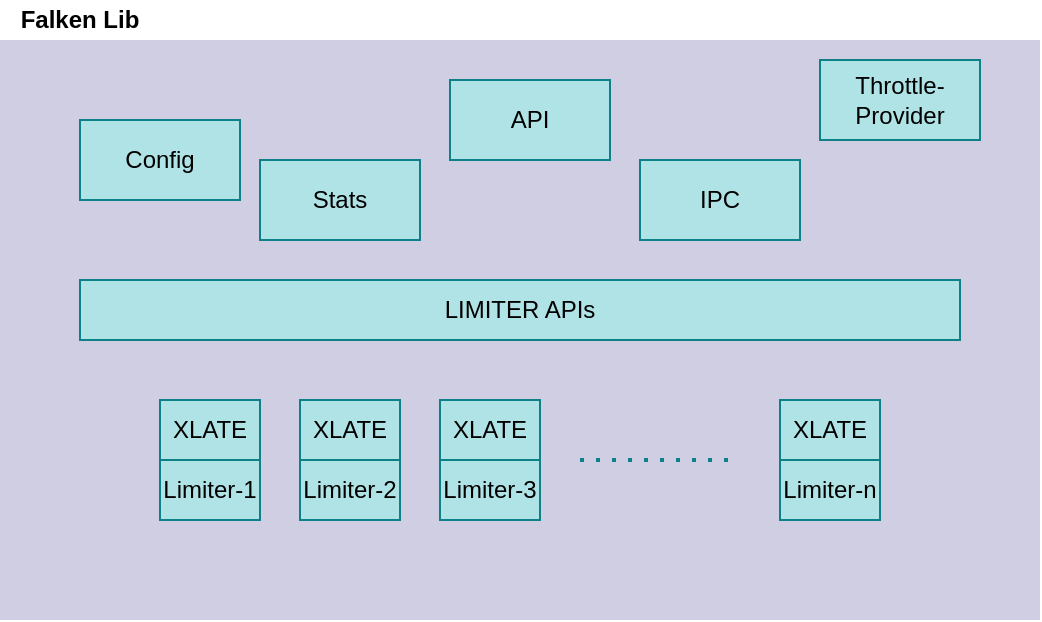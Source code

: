 <mxfile version="14.5.8" type="github">
  <diagram id="fB9Eh8dIpnwtOsZ-yIyv" name="Page-1">
    <mxGraphModel dx="1360" dy="834" grid="1" gridSize="10" guides="1" tooltips="1" connect="1" arrows="1" fold="1" page="1" pageScale="1" pageWidth="850" pageHeight="1100" math="0" shadow="0">
      <root>
        <mxCell id="0" />
        <mxCell id="1" parent="0" />
        <mxCell id="yEI-yNnaO1hdgGgS4cHr-19" value="" style="rounded=0;whiteSpace=wrap;html=1;fillColor=#d0cee2;strokeColor=none;" vertex="1" parent="1">
          <mxGeometry x="120" y="80" width="520" height="290" as="geometry" />
        </mxCell>
        <mxCell id="yEI-yNnaO1hdgGgS4cHr-1" value="Config" style="rounded=0;whiteSpace=wrap;html=1;fillColor=#b0e3e6;strokeColor=#0e8088;" vertex="1" parent="1">
          <mxGeometry x="160" y="120" width="80" height="40" as="geometry" />
        </mxCell>
        <mxCell id="yEI-yNnaO1hdgGgS4cHr-3" value="Stats" style="rounded=0;whiteSpace=wrap;html=1;fillColor=#b0e3e6;strokeColor=#0e8088;" vertex="1" parent="1">
          <mxGeometry x="250" y="140" width="80" height="40" as="geometry" />
        </mxCell>
        <mxCell id="yEI-yNnaO1hdgGgS4cHr-4" value="API" style="rounded=0;whiteSpace=wrap;html=1;fillColor=#b0e3e6;strokeColor=#0e8088;" vertex="1" parent="1">
          <mxGeometry x="345" y="100" width="80" height="40" as="geometry" />
        </mxCell>
        <mxCell id="yEI-yNnaO1hdgGgS4cHr-5" value="IPC" style="rounded=0;whiteSpace=wrap;html=1;fillColor=#b0e3e6;strokeColor=#0e8088;" vertex="1" parent="1">
          <mxGeometry x="440" y="140" width="80" height="40" as="geometry" />
        </mxCell>
        <mxCell id="yEI-yNnaO1hdgGgS4cHr-6" value="XLATE" style="rounded=0;whiteSpace=wrap;html=1;fillColor=#b0e3e6;strokeColor=#0e8088;" vertex="1" parent="1">
          <mxGeometry x="200" y="260" width="50" height="30" as="geometry" />
        </mxCell>
        <mxCell id="yEI-yNnaO1hdgGgS4cHr-7" value="LIMITER APIs" style="rounded=0;whiteSpace=wrap;html=1;fillColor=#b0e3e6;strokeColor=#0e8088;" vertex="1" parent="1">
          <mxGeometry x="160" y="200" width="440" height="30" as="geometry" />
        </mxCell>
        <mxCell id="yEI-yNnaO1hdgGgS4cHr-8" value="Limiter-1" style="rounded=0;whiteSpace=wrap;html=1;fillColor=#b0e3e6;strokeColor=#0e8088;" vertex="1" parent="1">
          <mxGeometry x="200" y="290" width="50" height="30" as="geometry" />
        </mxCell>
        <mxCell id="yEI-yNnaO1hdgGgS4cHr-11" value="XLATE" style="rounded=0;whiteSpace=wrap;html=1;fillColor=#b0e3e6;strokeColor=#0e8088;" vertex="1" parent="1">
          <mxGeometry x="270" y="260" width="50" height="30" as="geometry" />
        </mxCell>
        <mxCell id="yEI-yNnaO1hdgGgS4cHr-12" value="Limiter-2" style="rounded=0;whiteSpace=wrap;html=1;fillColor=#b0e3e6;strokeColor=#0e8088;" vertex="1" parent="1">
          <mxGeometry x="270" y="290" width="50" height="30" as="geometry" />
        </mxCell>
        <mxCell id="yEI-yNnaO1hdgGgS4cHr-13" value="XLATE" style="rounded=0;whiteSpace=wrap;html=1;fillColor=#b0e3e6;strokeColor=#0e8088;" vertex="1" parent="1">
          <mxGeometry x="340" y="260" width="50" height="30" as="geometry" />
        </mxCell>
        <mxCell id="yEI-yNnaO1hdgGgS4cHr-14" value="Limiter-3" style="rounded=0;whiteSpace=wrap;html=1;fillColor=#b0e3e6;strokeColor=#0e8088;" vertex="1" parent="1">
          <mxGeometry x="340" y="290" width="50" height="30" as="geometry" />
        </mxCell>
        <mxCell id="yEI-yNnaO1hdgGgS4cHr-15" value="" style="endArrow=none;dashed=1;html=1;dashPattern=1 3;strokeWidth=2;fillColor=#b0e3e6;strokeColor=#0e8088;" edge="1" parent="1">
          <mxGeometry width="50" height="50" relative="1" as="geometry">
            <mxPoint x="410" y="290" as="sourcePoint" />
            <mxPoint x="490" y="290" as="targetPoint" />
          </mxGeometry>
        </mxCell>
        <mxCell id="yEI-yNnaO1hdgGgS4cHr-16" value="XLATE" style="rounded=0;whiteSpace=wrap;html=1;fillColor=#b0e3e6;strokeColor=#0e8088;" vertex="1" parent="1">
          <mxGeometry x="510" y="260" width="50" height="30" as="geometry" />
        </mxCell>
        <mxCell id="yEI-yNnaO1hdgGgS4cHr-17" value="Limiter-n" style="rounded=0;whiteSpace=wrap;html=1;fillColor=#b0e3e6;strokeColor=#0e8088;" vertex="1" parent="1">
          <mxGeometry x="510" y="290" width="50" height="30" as="geometry" />
        </mxCell>
        <mxCell id="yEI-yNnaO1hdgGgS4cHr-20" value="&lt;b&gt;Falken Lib&lt;/b&gt;" style="text;html=1;strokeColor=none;fillColor=none;align=center;verticalAlign=middle;whiteSpace=wrap;rounded=0;" vertex="1" parent="1">
          <mxGeometry x="120" y="60" width="80" height="20" as="geometry" />
        </mxCell>
        <mxCell id="yEI-yNnaO1hdgGgS4cHr-21" value="Throttle-&lt;br&gt;Provider" style="rounded=0;whiteSpace=wrap;html=1;fillColor=#b0e3e6;strokeColor=#0e8088;" vertex="1" parent="1">
          <mxGeometry x="530" y="90" width="80" height="40" as="geometry" />
        </mxCell>
      </root>
    </mxGraphModel>
  </diagram>
</mxfile>
